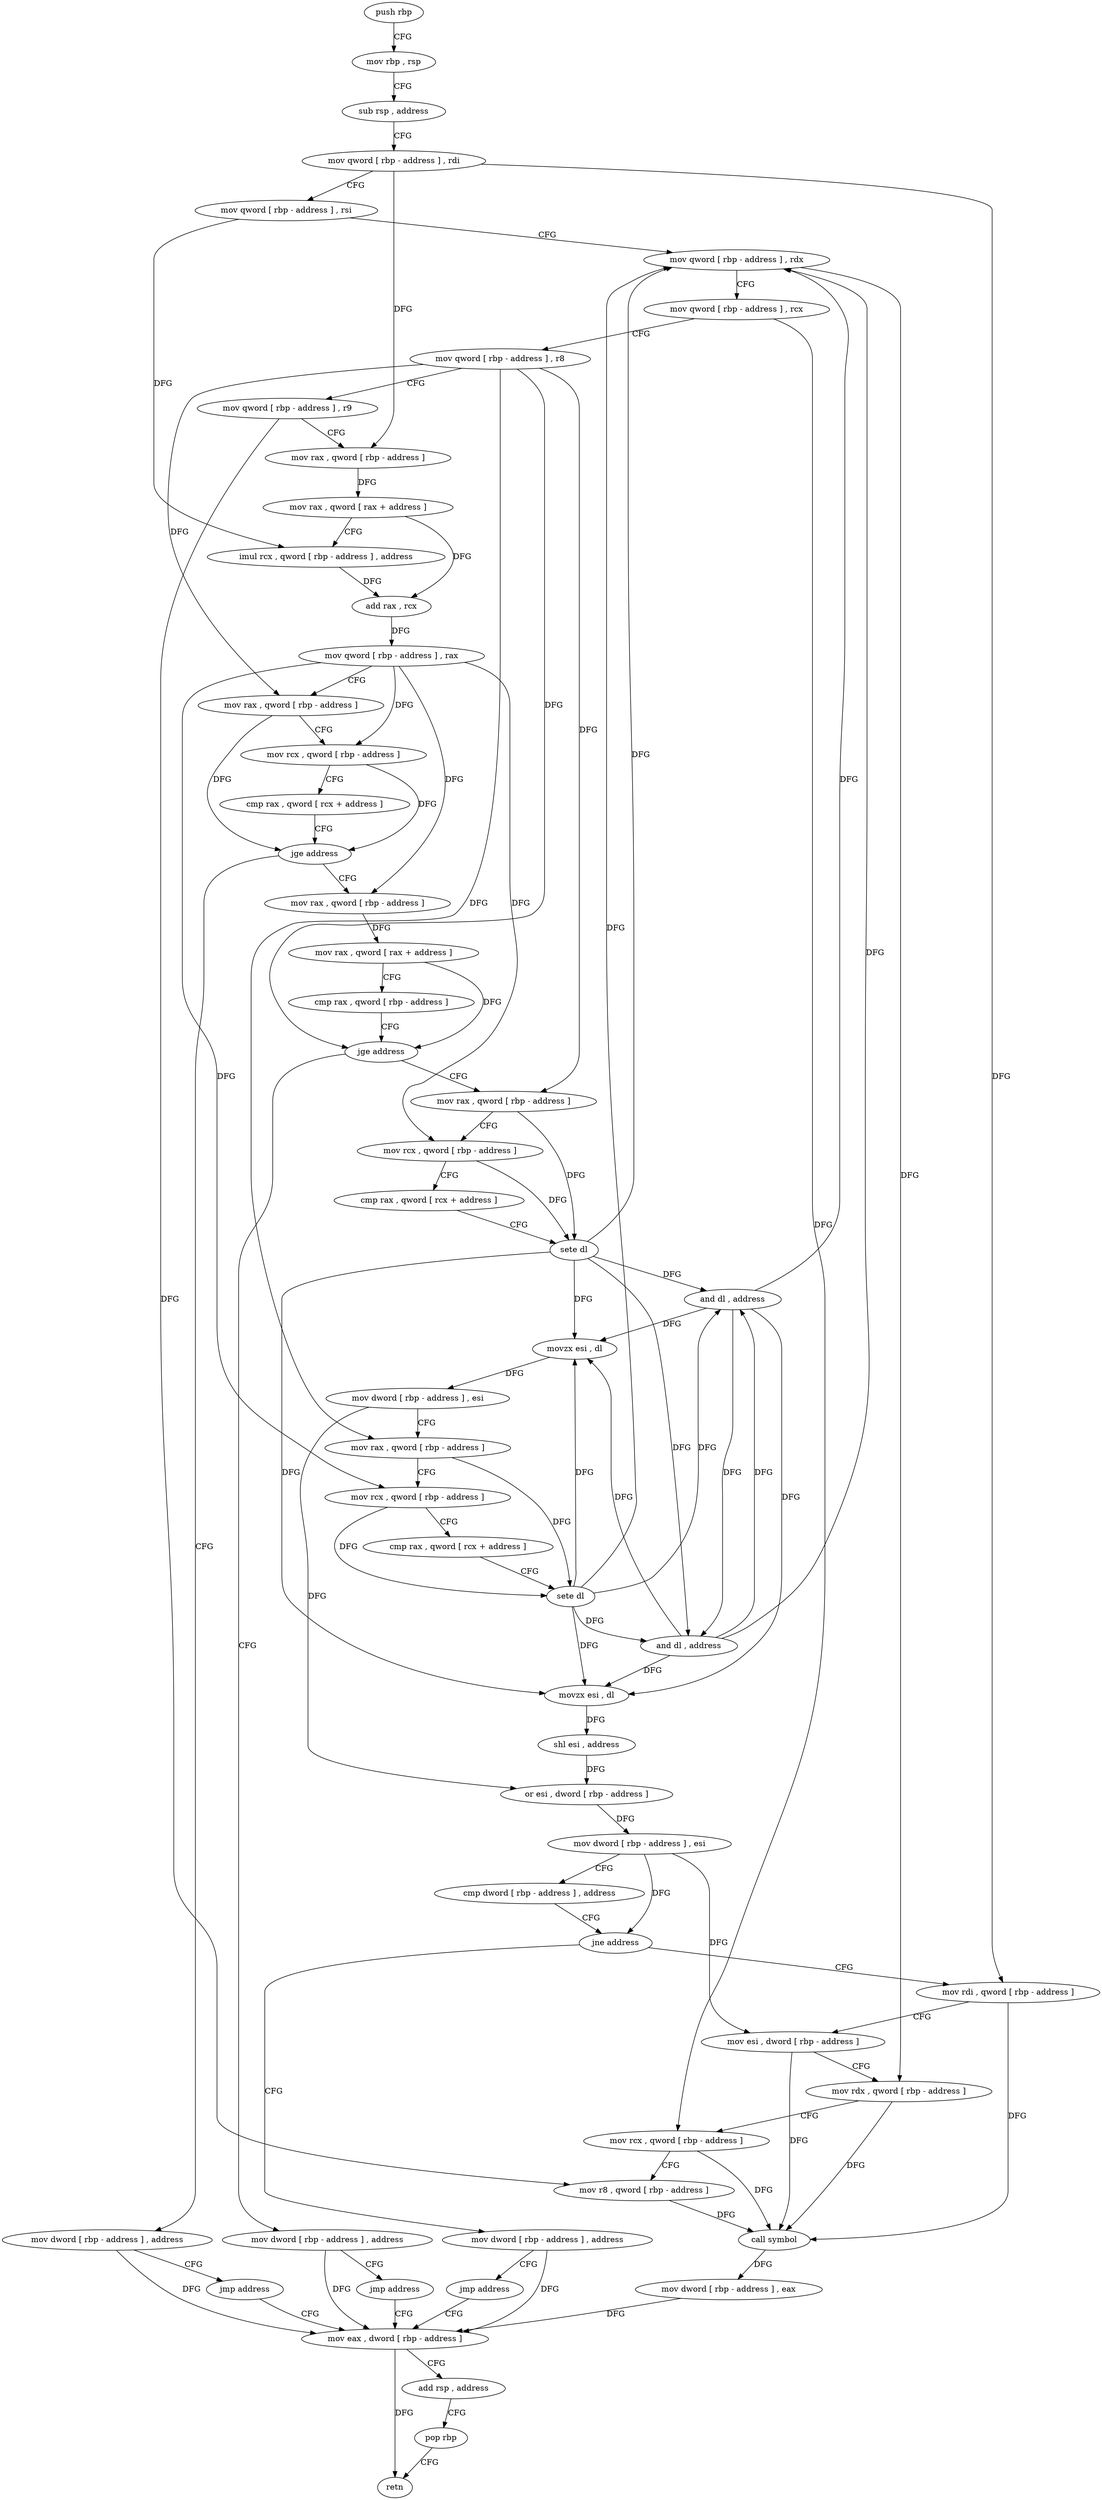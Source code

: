 digraph "func" {
"4319920" [label = "push rbp" ]
"4319921" [label = "mov rbp , rsp" ]
"4319924" [label = "sub rsp , address" ]
"4319928" [label = "mov qword [ rbp - address ] , rdi" ]
"4319932" [label = "mov qword [ rbp - address ] , rsi" ]
"4319936" [label = "mov qword [ rbp - address ] , rdx" ]
"4319940" [label = "mov qword [ rbp - address ] , rcx" ]
"4319944" [label = "mov qword [ rbp - address ] , r8" ]
"4319948" [label = "mov qword [ rbp - address ] , r9" ]
"4319952" [label = "mov rax , qword [ rbp - address ]" ]
"4319956" [label = "mov rax , qword [ rax + address ]" ]
"4319963" [label = "imul rcx , qword [ rbp - address ] , address" ]
"4319971" [label = "add rax , rcx" ]
"4319974" [label = "mov qword [ rbp - address ] , rax" ]
"4319978" [label = "mov rax , qword [ rbp - address ]" ]
"4319982" [label = "mov rcx , qword [ rbp - address ]" ]
"4319986" [label = "cmp rax , qword [ rcx + address ]" ]
"4319990" [label = "jge address" ]
"4320008" [label = "mov rax , qword [ rbp - address ]" ]
"4319996" [label = "mov dword [ rbp - address ] , address" ]
"4320012" [label = "mov rax , qword [ rax + address ]" ]
"4320016" [label = "cmp rax , qword [ rbp - address ]" ]
"4320020" [label = "jge address" ]
"4320038" [label = "mov rax , qword [ rbp - address ]" ]
"4320026" [label = "mov dword [ rbp - address ] , address" ]
"4320003" [label = "jmp address" ]
"4320141" [label = "mov eax , dword [ rbp - address ]" ]
"4320042" [label = "mov rcx , qword [ rbp - address ]" ]
"4320046" [label = "cmp rax , qword [ rcx + address ]" ]
"4320050" [label = "sete dl" ]
"4320053" [label = "and dl , address" ]
"4320056" [label = "movzx esi , dl" ]
"4320059" [label = "mov dword [ rbp - address ] , esi" ]
"4320062" [label = "mov rax , qword [ rbp - address ]" ]
"4320066" [label = "mov rcx , qword [ rbp - address ]" ]
"4320070" [label = "cmp rax , qword [ rcx + address ]" ]
"4320074" [label = "sete dl" ]
"4320077" [label = "and dl , address" ]
"4320080" [label = "movzx esi , dl" ]
"4320083" [label = "shl esi , address" ]
"4320086" [label = "or esi , dword [ rbp - address ]" ]
"4320089" [label = "mov dword [ rbp - address ] , esi" ]
"4320092" [label = "cmp dword [ rbp - address ] , address" ]
"4320096" [label = "jne address" ]
"4320114" [label = "mov rdi , qword [ rbp - address ]" ]
"4320102" [label = "mov dword [ rbp - address ] , address" ]
"4320033" [label = "jmp address" ]
"4320144" [label = "add rsp , address" ]
"4320148" [label = "pop rbp" ]
"4320149" [label = "retn" ]
"4320118" [label = "mov esi , dword [ rbp - address ]" ]
"4320121" [label = "mov rdx , qword [ rbp - address ]" ]
"4320125" [label = "mov rcx , qword [ rbp - address ]" ]
"4320129" [label = "mov r8 , qword [ rbp - address ]" ]
"4320133" [label = "call symbol" ]
"4320138" [label = "mov dword [ rbp - address ] , eax" ]
"4320109" [label = "jmp address" ]
"4319920" -> "4319921" [ label = "CFG" ]
"4319921" -> "4319924" [ label = "CFG" ]
"4319924" -> "4319928" [ label = "CFG" ]
"4319928" -> "4319932" [ label = "CFG" ]
"4319928" -> "4319952" [ label = "DFG" ]
"4319928" -> "4320114" [ label = "DFG" ]
"4319932" -> "4319936" [ label = "CFG" ]
"4319932" -> "4319963" [ label = "DFG" ]
"4319936" -> "4319940" [ label = "CFG" ]
"4319936" -> "4320121" [ label = "DFG" ]
"4319940" -> "4319944" [ label = "CFG" ]
"4319940" -> "4320125" [ label = "DFG" ]
"4319944" -> "4319948" [ label = "CFG" ]
"4319944" -> "4319978" [ label = "DFG" ]
"4319944" -> "4320020" [ label = "DFG" ]
"4319944" -> "4320038" [ label = "DFG" ]
"4319944" -> "4320062" [ label = "DFG" ]
"4319948" -> "4319952" [ label = "CFG" ]
"4319948" -> "4320129" [ label = "DFG" ]
"4319952" -> "4319956" [ label = "DFG" ]
"4319956" -> "4319963" [ label = "CFG" ]
"4319956" -> "4319971" [ label = "DFG" ]
"4319963" -> "4319971" [ label = "DFG" ]
"4319971" -> "4319974" [ label = "DFG" ]
"4319974" -> "4319978" [ label = "CFG" ]
"4319974" -> "4319982" [ label = "DFG" ]
"4319974" -> "4320008" [ label = "DFG" ]
"4319974" -> "4320042" [ label = "DFG" ]
"4319974" -> "4320066" [ label = "DFG" ]
"4319978" -> "4319982" [ label = "CFG" ]
"4319978" -> "4319990" [ label = "DFG" ]
"4319982" -> "4319986" [ label = "CFG" ]
"4319982" -> "4319990" [ label = "DFG" ]
"4319986" -> "4319990" [ label = "CFG" ]
"4319990" -> "4320008" [ label = "CFG" ]
"4319990" -> "4319996" [ label = "CFG" ]
"4320008" -> "4320012" [ label = "DFG" ]
"4319996" -> "4320003" [ label = "CFG" ]
"4319996" -> "4320141" [ label = "DFG" ]
"4320012" -> "4320016" [ label = "CFG" ]
"4320012" -> "4320020" [ label = "DFG" ]
"4320016" -> "4320020" [ label = "CFG" ]
"4320020" -> "4320038" [ label = "CFG" ]
"4320020" -> "4320026" [ label = "CFG" ]
"4320038" -> "4320042" [ label = "CFG" ]
"4320038" -> "4320050" [ label = "DFG" ]
"4320026" -> "4320033" [ label = "CFG" ]
"4320026" -> "4320141" [ label = "DFG" ]
"4320003" -> "4320141" [ label = "CFG" ]
"4320141" -> "4320144" [ label = "CFG" ]
"4320141" -> "4320149" [ label = "DFG" ]
"4320042" -> "4320046" [ label = "CFG" ]
"4320042" -> "4320050" [ label = "DFG" ]
"4320046" -> "4320050" [ label = "CFG" ]
"4320050" -> "4320053" [ label = "DFG" ]
"4320050" -> "4319936" [ label = "DFG" ]
"4320050" -> "4320056" [ label = "DFG" ]
"4320050" -> "4320077" [ label = "DFG" ]
"4320050" -> "4320080" [ label = "DFG" ]
"4320053" -> "4320056" [ label = "DFG" ]
"4320053" -> "4319936" [ label = "DFG" ]
"4320053" -> "4320077" [ label = "DFG" ]
"4320053" -> "4320080" [ label = "DFG" ]
"4320056" -> "4320059" [ label = "DFG" ]
"4320059" -> "4320062" [ label = "CFG" ]
"4320059" -> "4320086" [ label = "DFG" ]
"4320062" -> "4320066" [ label = "CFG" ]
"4320062" -> "4320074" [ label = "DFG" ]
"4320066" -> "4320070" [ label = "CFG" ]
"4320066" -> "4320074" [ label = "DFG" ]
"4320070" -> "4320074" [ label = "CFG" ]
"4320074" -> "4320077" [ label = "DFG" ]
"4320074" -> "4319936" [ label = "DFG" ]
"4320074" -> "4320053" [ label = "DFG" ]
"4320074" -> "4320056" [ label = "DFG" ]
"4320074" -> "4320080" [ label = "DFG" ]
"4320077" -> "4320080" [ label = "DFG" ]
"4320077" -> "4319936" [ label = "DFG" ]
"4320077" -> "4320053" [ label = "DFG" ]
"4320077" -> "4320056" [ label = "DFG" ]
"4320080" -> "4320083" [ label = "DFG" ]
"4320083" -> "4320086" [ label = "DFG" ]
"4320086" -> "4320089" [ label = "DFG" ]
"4320089" -> "4320092" [ label = "CFG" ]
"4320089" -> "4320096" [ label = "DFG" ]
"4320089" -> "4320118" [ label = "DFG" ]
"4320092" -> "4320096" [ label = "CFG" ]
"4320096" -> "4320114" [ label = "CFG" ]
"4320096" -> "4320102" [ label = "CFG" ]
"4320114" -> "4320118" [ label = "CFG" ]
"4320114" -> "4320133" [ label = "DFG" ]
"4320102" -> "4320109" [ label = "CFG" ]
"4320102" -> "4320141" [ label = "DFG" ]
"4320033" -> "4320141" [ label = "CFG" ]
"4320144" -> "4320148" [ label = "CFG" ]
"4320148" -> "4320149" [ label = "CFG" ]
"4320118" -> "4320121" [ label = "CFG" ]
"4320118" -> "4320133" [ label = "DFG" ]
"4320121" -> "4320125" [ label = "CFG" ]
"4320121" -> "4320133" [ label = "DFG" ]
"4320125" -> "4320129" [ label = "CFG" ]
"4320125" -> "4320133" [ label = "DFG" ]
"4320129" -> "4320133" [ label = "DFG" ]
"4320133" -> "4320138" [ label = "DFG" ]
"4320138" -> "4320141" [ label = "DFG" ]
"4320109" -> "4320141" [ label = "CFG" ]
}
